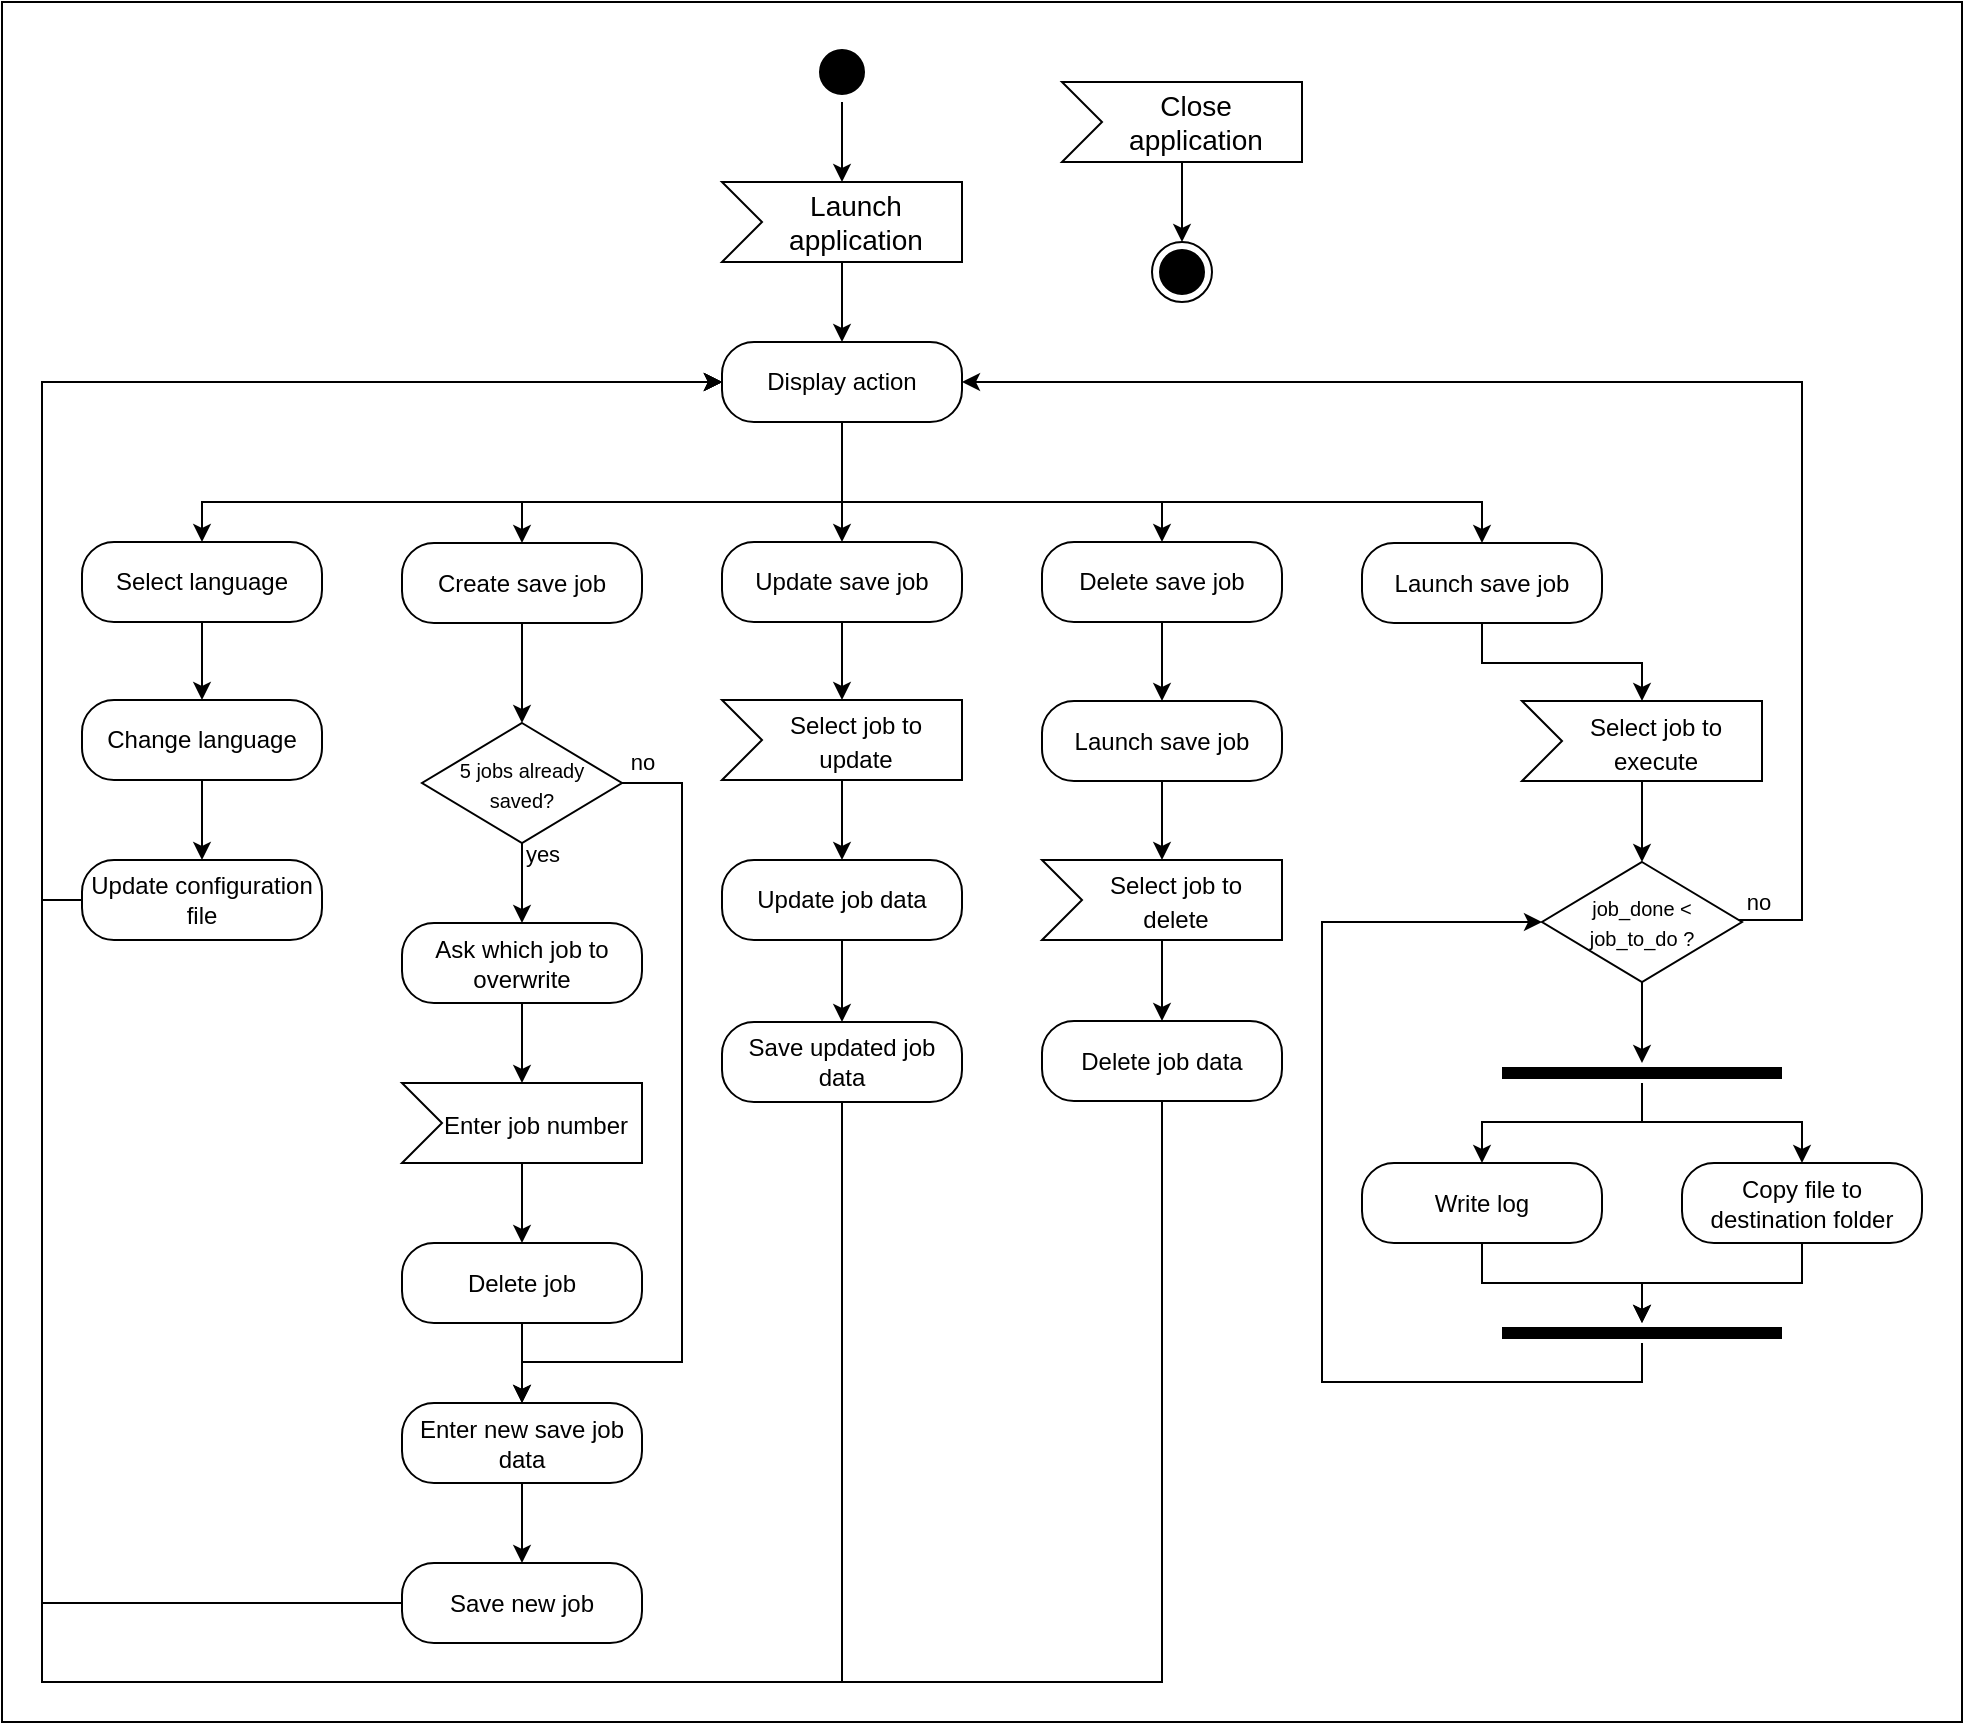 <mxfile version="23.1.4" type="device">
  <diagram name="Page-1" id="JpAXCu7zVkkuIFzoFmwY">
    <mxGraphModel dx="4339" dy="2889" grid="1" gridSize="10" guides="1" tooltips="1" connect="1" arrows="1" fold="1" page="1" pageScale="1" pageWidth="850" pageHeight="1100" math="0" shadow="0">
      <root>
        <mxCell id="0" />
        <mxCell id="1" parent="0" />
        <mxCell id="9h0jhmqFwY3-lsfX3baY-112" value="" style="rounded=0;whiteSpace=wrap;html=1;" parent="1" vertex="1">
          <mxGeometry x="-480" y="-1020" width="980" height="860" as="geometry" />
        </mxCell>
        <mxCell id="9h0jhmqFwY3-lsfX3baY-39" style="edgeStyle=orthogonalEdgeStyle;rounded=0;orthogonalLoop=1;jettySize=auto;html=1;" parent="1" source="9h0jhmqFwY3-lsfX3baY-1" target="9h0jhmqFwY3-lsfX3baY-38" edge="1">
          <mxGeometry relative="1" as="geometry" />
        </mxCell>
        <mxCell id="9h0jhmqFwY3-lsfX3baY-1" value="" style="ellipse;html=1;shape=startState;fillColor=#000000;strokeColor=#000000;" parent="1" vertex="1">
          <mxGeometry x="-75" y="-1000" width="30" height="30" as="geometry" />
        </mxCell>
        <mxCell id="9h0jhmqFwY3-lsfX3baY-3" value="" style="ellipse;html=1;shape=endState;fillColor=#000000;strokeColor=#000000;" parent="1" vertex="1">
          <mxGeometry x="95" y="-900" width="30" height="30" as="geometry" />
        </mxCell>
        <mxCell id="9h0jhmqFwY3-lsfX3baY-43" style="edgeStyle=orthogonalEdgeStyle;rounded=0;orthogonalLoop=1;jettySize=auto;html=1;entryX=0.5;entryY=0;entryDx=0;entryDy=0;" parent="1" target="9h0jhmqFwY3-lsfX3baY-14" edge="1">
          <mxGeometry relative="1" as="geometry">
            <mxPoint x="-60" y="-810" as="sourcePoint" />
            <Array as="points">
              <mxPoint x="-60" y="-770" />
              <mxPoint x="-380" y="-770" />
            </Array>
          </mxGeometry>
        </mxCell>
        <mxCell id="9h0jhmqFwY3-lsfX3baY-44" style="edgeStyle=orthogonalEdgeStyle;rounded=0;orthogonalLoop=1;jettySize=auto;html=1;exitX=0.5;exitY=1;exitDx=0;exitDy=0;entryX=0.5;entryY=0;entryDx=0;entryDy=0;" parent="1" source="9h0jhmqFwY3-lsfX3baY-9" target="9h0jhmqFwY3-lsfX3baY-13" edge="1">
          <mxGeometry relative="1" as="geometry">
            <mxPoint x="-60" y="-770" as="sourcePoint" />
            <Array as="points">
              <mxPoint x="-60" y="-770" />
              <mxPoint x="-220" y="-770" />
            </Array>
          </mxGeometry>
        </mxCell>
        <mxCell id="9h0jhmqFwY3-lsfX3baY-45" style="edgeStyle=orthogonalEdgeStyle;rounded=0;orthogonalLoop=1;jettySize=auto;html=1;exitX=0.5;exitY=1;exitDx=0;exitDy=0;" parent="1" source="9h0jhmqFwY3-lsfX3baY-9" target="9h0jhmqFwY3-lsfX3baY-11" edge="1">
          <mxGeometry relative="1" as="geometry">
            <mxPoint x="-60" y="-770" as="sourcePoint" />
          </mxGeometry>
        </mxCell>
        <mxCell id="9h0jhmqFwY3-lsfX3baY-46" style="edgeStyle=orthogonalEdgeStyle;rounded=0;orthogonalLoop=1;jettySize=auto;html=1;exitX=0.5;exitY=1;exitDx=0;exitDy=0;" parent="1" source="9h0jhmqFwY3-lsfX3baY-9" target="9h0jhmqFwY3-lsfX3baY-15" edge="1">
          <mxGeometry relative="1" as="geometry">
            <mxPoint x="-60" y="-770" as="sourcePoint" />
            <Array as="points">
              <mxPoint x="-60" y="-770" />
              <mxPoint x="100" y="-770" />
            </Array>
          </mxGeometry>
        </mxCell>
        <mxCell id="9h0jhmqFwY3-lsfX3baY-47" style="edgeStyle=orthogonalEdgeStyle;rounded=0;orthogonalLoop=1;jettySize=auto;html=1;exitX=0.5;exitY=1;exitDx=0;exitDy=0;" parent="1" source="9h0jhmqFwY3-lsfX3baY-9" target="9h0jhmqFwY3-lsfX3baY-20" edge="1">
          <mxGeometry relative="1" as="geometry">
            <mxPoint x="-60" y="-770" as="sourcePoint" />
            <Array as="points">
              <mxPoint x="-60" y="-770" />
              <mxPoint x="260" y="-770" />
            </Array>
          </mxGeometry>
        </mxCell>
        <mxCell id="9h0jhmqFwY3-lsfX3baY-9" value="Display action" style="rounded=1;whiteSpace=wrap;html=1;arcSize=40;fontColor=#000000;fillColor=#ffffff;strokeColor=#000000;" parent="1" vertex="1">
          <mxGeometry x="-120" y="-850" width="120" height="40" as="geometry" />
        </mxCell>
        <mxCell id="9h0jhmqFwY3-lsfX3baY-106" value="" style="edgeStyle=orthogonalEdgeStyle;rounded=0;orthogonalLoop=1;jettySize=auto;html=1;" parent="1" source="9h0jhmqFwY3-lsfX3baY-11" target="9h0jhmqFwY3-lsfX3baY-103" edge="1">
          <mxGeometry relative="1" as="geometry" />
        </mxCell>
        <mxCell id="9h0jhmqFwY3-lsfX3baY-11" value="Update save job" style="rounded=1;whiteSpace=wrap;html=1;arcSize=40;fontColor=#000000;fillColor=#ffffff;strokeColor=#000000;" parent="1" vertex="1">
          <mxGeometry x="-120" y="-750" width="120" height="40" as="geometry" />
        </mxCell>
        <mxCell id="9h0jhmqFwY3-lsfX3baY-53" style="edgeStyle=orthogonalEdgeStyle;rounded=0;orthogonalLoop=1;jettySize=auto;html=1;" parent="1" source="9h0jhmqFwY3-lsfX3baY-13" target="9h0jhmqFwY3-lsfX3baY-52" edge="1">
          <mxGeometry relative="1" as="geometry" />
        </mxCell>
        <mxCell id="9h0jhmqFwY3-lsfX3baY-13" value="Create save job" style="rounded=1;whiteSpace=wrap;html=1;arcSize=40;fontColor=#000000;fillColor=#ffffff;strokeColor=#000000;" parent="1" vertex="1">
          <mxGeometry x="-280" y="-749.5" width="120" height="40" as="geometry" />
        </mxCell>
        <mxCell id="9h0jhmqFwY3-lsfX3baY-28" style="edgeStyle=orthogonalEdgeStyle;rounded=0;orthogonalLoop=1;jettySize=auto;html=1;strokeColor=#000000;" parent="1" source="9h0jhmqFwY3-lsfX3baY-14" target="9h0jhmqFwY3-lsfX3baY-27" edge="1">
          <mxGeometry relative="1" as="geometry" />
        </mxCell>
        <mxCell id="9h0jhmqFwY3-lsfX3baY-14" value="Select language" style="rounded=1;whiteSpace=wrap;html=1;arcSize=40;fontColor=#000000;fillColor=#ffffff;strokeColor=#000000;" parent="1" vertex="1">
          <mxGeometry x="-440" y="-750" width="120" height="40" as="geometry" />
        </mxCell>
        <mxCell id="9h0jhmqFwY3-lsfX3baY-15" value="Delete save job" style="rounded=1;whiteSpace=wrap;html=1;arcSize=40;fontColor=#000000;fillColor=#ffffff;strokeColor=#000000;" parent="1" vertex="1">
          <mxGeometry x="40" y="-750" width="120" height="40" as="geometry" />
        </mxCell>
        <mxCell id="9h0jhmqFwY3-lsfX3baY-110" value="" style="edgeStyle=orthogonalEdgeStyle;rounded=0;orthogonalLoop=1;jettySize=auto;html=1;" parent="1" source="9h0jhmqFwY3-lsfX3baY-20" target="9h0jhmqFwY3-lsfX3baY-104" edge="1">
          <mxGeometry relative="1" as="geometry" />
        </mxCell>
        <mxCell id="9h0jhmqFwY3-lsfX3baY-20" value="Launch save job" style="rounded=1;whiteSpace=wrap;html=1;arcSize=40;fontColor=#000000;fillColor=#ffffff;strokeColor=#000000;" parent="1" vertex="1">
          <mxGeometry x="200" y="-749.5" width="120" height="40" as="geometry" />
        </mxCell>
        <mxCell id="9h0jhmqFwY3-lsfX3baY-26" style="edgeStyle=orthogonalEdgeStyle;rounded=0;orthogonalLoop=1;jettySize=auto;html=1;strokeColor=#000000;" parent="1" source="9h0jhmqFwY3-lsfX3baY-25" target="9h0jhmqFwY3-lsfX3baY-3" edge="1">
          <mxGeometry relative="1" as="geometry" />
        </mxCell>
        <mxCell id="9h0jhmqFwY3-lsfX3baY-25" value="Close application" style="html=1;shape=mxgraph.infographic.ribbonSimple;notch1=20;notch2=0;align=center;verticalAlign=middle;fontSize=14;fontStyle=0;fillColor=#FFFFFF;flipH=0;spacingRight=0;spacingLeft=14;whiteSpace=wrap;strokeColor=#000000;" parent="1" vertex="1">
          <mxGeometry x="50" y="-980" width="120" height="40" as="geometry" />
        </mxCell>
        <mxCell id="9h0jhmqFwY3-lsfX3baY-36" value="" style="edgeStyle=orthogonalEdgeStyle;rounded=0;orthogonalLoop=1;jettySize=auto;html=1;strokeColor=#000000;" parent="1" source="9h0jhmqFwY3-lsfX3baY-27" target="9h0jhmqFwY3-lsfX3baY-35" edge="1">
          <mxGeometry relative="1" as="geometry" />
        </mxCell>
        <mxCell id="9h0jhmqFwY3-lsfX3baY-27" value="Change language" style="rounded=1;whiteSpace=wrap;html=1;arcSize=40;fontColor=#000000;fillColor=#ffffff;strokeColor=#000000;" parent="1" vertex="1">
          <mxGeometry x="-440" y="-671" width="120" height="40" as="geometry" />
        </mxCell>
        <mxCell id="9h0jhmqFwY3-lsfX3baY-37" style="edgeStyle=orthogonalEdgeStyle;rounded=0;orthogonalLoop=1;jettySize=auto;html=1;entryX=0;entryY=0.5;entryDx=0;entryDy=0;strokeColor=#000000;exitX=0;exitY=0.5;exitDx=0;exitDy=0;" parent="1" source="9h0jhmqFwY3-lsfX3baY-35" target="9h0jhmqFwY3-lsfX3baY-9" edge="1">
          <mxGeometry relative="1" as="geometry">
            <Array as="points">
              <mxPoint x="-460" y="-571" />
              <mxPoint x="-460" y="-830" />
            </Array>
          </mxGeometry>
        </mxCell>
        <mxCell id="9h0jhmqFwY3-lsfX3baY-35" value="Update configuration file" style="rounded=1;whiteSpace=wrap;html=1;arcSize=40;fontColor=#000000;fillColor=#ffffff;strokeColor=#000000;" parent="1" vertex="1">
          <mxGeometry x="-440" y="-591" width="120" height="40" as="geometry" />
        </mxCell>
        <mxCell id="9h0jhmqFwY3-lsfX3baY-40" style="edgeStyle=orthogonalEdgeStyle;rounded=0;orthogonalLoop=1;jettySize=auto;html=1;" parent="1" source="9h0jhmqFwY3-lsfX3baY-38" target="9h0jhmqFwY3-lsfX3baY-9" edge="1">
          <mxGeometry relative="1" as="geometry" />
        </mxCell>
        <mxCell id="9h0jhmqFwY3-lsfX3baY-38" value="Launch application" style="html=1;shape=mxgraph.infographic.ribbonSimple;notch1=20;notch2=0;align=center;verticalAlign=middle;fontSize=14;fontStyle=0;fillColor=#FFFFFF;flipH=0;spacingRight=0;spacingLeft=14;whiteSpace=wrap;strokeColor=#000000;" parent="1" vertex="1">
          <mxGeometry x="-120" y="-930" width="120" height="40" as="geometry" />
        </mxCell>
        <mxCell id="9h0jhmqFwY3-lsfX3baY-98" style="edgeStyle=orthogonalEdgeStyle;rounded=0;orthogonalLoop=1;jettySize=auto;html=1;" parent="1" source="9h0jhmqFwY3-lsfX3baY-48" target="9h0jhmqFwY3-lsfX3baY-89" edge="1">
          <mxGeometry relative="1" as="geometry" />
        </mxCell>
        <mxCell id="9h0jhmqFwY3-lsfX3baY-48" value="&lt;font style=&quot;font-size: 10px;&quot;&gt;job_done &amp;lt;&lt;br&gt;job_to_do ?&lt;/font&gt;" style="rhombus;whiteSpace=wrap;html=1;fontColor=#000000;fillColor=#ffffff;strokeColor=#000000;" parent="1" vertex="1">
          <mxGeometry x="290" y="-590" width="100" height="60" as="geometry" />
        </mxCell>
        <mxCell id="9h0jhmqFwY3-lsfX3baY-49" value="no" style="edgeStyle=orthogonalEdgeStyle;rounded=0;orthogonalLoop=1;jettySize=auto;html=1;entryX=1;entryY=0.5;entryDx=0;entryDy=0;" parent="1" source="9h0jhmqFwY3-lsfX3baY-48" target="9h0jhmqFwY3-lsfX3baY-9" edge="1">
          <mxGeometry x="-0.972" y="9" relative="1" as="geometry">
            <mxPoint x="370" y="-601" as="targetPoint" />
            <Array as="points">
              <mxPoint x="420" y="-561" />
              <mxPoint x="420" y="-830" />
            </Array>
            <mxPoint as="offset" />
          </mxGeometry>
        </mxCell>
        <mxCell id="9h0jhmqFwY3-lsfX3baY-54" style="edgeStyle=orthogonalEdgeStyle;rounded=0;orthogonalLoop=1;jettySize=auto;html=1;entryX=0.5;entryY=0;entryDx=0;entryDy=0;" parent="1" source="9h0jhmqFwY3-lsfX3baY-52" target="9h0jhmqFwY3-lsfX3baY-60" edge="1">
          <mxGeometry relative="1" as="geometry">
            <mxPoint x="-210" y="-510" as="targetPoint" />
          </mxGeometry>
        </mxCell>
        <mxCell id="9h0jhmqFwY3-lsfX3baY-56" value="yes" style="edgeLabel;html=1;align=center;verticalAlign=middle;resizable=0;points=[];" parent="9h0jhmqFwY3-lsfX3baY-54" vertex="1" connectable="0">
          <mxGeometry x="-0.664" relative="1" as="geometry">
            <mxPoint x="10" y="-1" as="offset" />
          </mxGeometry>
        </mxCell>
        <mxCell id="9h0jhmqFwY3-lsfX3baY-55" style="edgeStyle=orthogonalEdgeStyle;rounded=0;orthogonalLoop=1;jettySize=auto;html=1;entryX=0.5;entryY=0;entryDx=0;entryDy=0;" parent="1" source="9h0jhmqFwY3-lsfX3baY-52" target="9h0jhmqFwY3-lsfX3baY-66" edge="1">
          <mxGeometry relative="1" as="geometry">
            <mxPoint x="-80" y="-630" as="targetPoint" />
            <Array as="points">
              <mxPoint x="-140" y="-629" />
              <mxPoint x="-140" y="-340" />
              <mxPoint x="-220" y="-340" />
            </Array>
          </mxGeometry>
        </mxCell>
        <mxCell id="9h0jhmqFwY3-lsfX3baY-57" value="no" style="edgeLabel;html=1;align=center;verticalAlign=middle;resizable=0;points=[];" parent="9h0jhmqFwY3-lsfX3baY-55" vertex="1" connectable="0">
          <mxGeometry x="-0.27" y="2" relative="1" as="geometry">
            <mxPoint x="-22" y="-134" as="offset" />
          </mxGeometry>
        </mxCell>
        <mxCell id="9h0jhmqFwY3-lsfX3baY-52" value="&lt;font style=&quot;font-size: 10px;&quot;&gt;5 jobs already&lt;br&gt;saved?&lt;/font&gt;" style="rhombus;whiteSpace=wrap;html=1;fontColor=#000000;fillColor=#ffffff;strokeColor=#000000;" parent="1" vertex="1">
          <mxGeometry x="-270" y="-659.5" width="100" height="60" as="geometry" />
        </mxCell>
        <mxCell id="9h0jhmqFwY3-lsfX3baY-94" style="edgeStyle=orthogonalEdgeStyle;rounded=0;orthogonalLoop=1;jettySize=auto;html=1;" parent="1" source="9h0jhmqFwY3-lsfX3baY-58" target="9h0jhmqFwY3-lsfX3baY-92" edge="1">
          <mxGeometry relative="1" as="geometry" />
        </mxCell>
        <mxCell id="9h0jhmqFwY3-lsfX3baY-58" value="Copy file to destination folder" style="rounded=1;whiteSpace=wrap;html=1;arcSize=40;fontColor=#000000;fillColor=#ffffff;strokeColor=#000000;" parent="1" vertex="1">
          <mxGeometry x="360" y="-439.5" width="120" height="40" as="geometry" />
        </mxCell>
        <mxCell id="9h0jhmqFwY3-lsfX3baY-95" style="edgeStyle=orthogonalEdgeStyle;rounded=0;orthogonalLoop=1;jettySize=auto;html=1;" parent="1" source="9h0jhmqFwY3-lsfX3baY-59" target="9h0jhmqFwY3-lsfX3baY-92" edge="1">
          <mxGeometry relative="1" as="geometry" />
        </mxCell>
        <mxCell id="9h0jhmqFwY3-lsfX3baY-59" value="Write log" style="rounded=1;whiteSpace=wrap;html=1;arcSize=40;fontColor=#000000;fillColor=#ffffff;strokeColor=#000000;" parent="1" vertex="1">
          <mxGeometry x="200" y="-439.5" width="120" height="40" as="geometry" />
        </mxCell>
        <mxCell id="9h0jhmqFwY3-lsfX3baY-60" value="Ask which job to overwrite" style="rounded=1;whiteSpace=wrap;html=1;arcSize=40;fontColor=#000000;fillColor=#ffffff;strokeColor=#000000;" parent="1" vertex="1">
          <mxGeometry x="-280" y="-559.5" width="120" height="40" as="geometry" />
        </mxCell>
        <mxCell id="9h0jhmqFwY3-lsfX3baY-67" value="" style="edgeStyle=orthogonalEdgeStyle;rounded=0;orthogonalLoop=1;jettySize=auto;html=1;" parent="1" source="9h0jhmqFwY3-lsfX3baY-61" target="9h0jhmqFwY3-lsfX3baY-66" edge="1">
          <mxGeometry relative="1" as="geometry" />
        </mxCell>
        <mxCell id="9h0jhmqFwY3-lsfX3baY-61" value="Delete job" style="rounded=1;whiteSpace=wrap;html=1;arcSize=40;fontColor=#000000;fillColor=#ffffff;strokeColor=#000000;" parent="1" vertex="1">
          <mxGeometry x="-280" y="-399.5" width="120" height="40" as="geometry" />
        </mxCell>
        <mxCell id="9h0jhmqFwY3-lsfX3baY-65" style="edgeStyle=orthogonalEdgeStyle;rounded=0;orthogonalLoop=1;jettySize=auto;html=1;" parent="1" source="9h0jhmqFwY3-lsfX3baY-63" target="9h0jhmqFwY3-lsfX3baY-61" edge="1">
          <mxGeometry relative="1" as="geometry" />
        </mxCell>
        <mxCell id="9h0jhmqFwY3-lsfX3baY-63" value="&lt;font style=&quot;font-size: 12px;&quot;&gt;Enter job number&lt;/font&gt;" style="html=1;shape=mxgraph.infographic.ribbonSimple;notch1=20;notch2=0;align=center;verticalAlign=middle;fontSize=14;fontStyle=0;fillColor=#FFFFFF;flipH=0;spacingRight=0;spacingLeft=14;whiteSpace=wrap;strokeColor=#000000;" parent="1" vertex="1">
          <mxGeometry x="-280" y="-479.5" width="120" height="40" as="geometry" />
        </mxCell>
        <mxCell id="9h0jhmqFwY3-lsfX3baY-64" style="edgeStyle=orthogonalEdgeStyle;rounded=0;orthogonalLoop=1;jettySize=auto;html=1;entryX=0;entryY=0;entryDx=60;entryDy=0;entryPerimeter=0;" parent="1" source="9h0jhmqFwY3-lsfX3baY-60" target="9h0jhmqFwY3-lsfX3baY-63" edge="1">
          <mxGeometry relative="1" as="geometry" />
        </mxCell>
        <mxCell id="9h0jhmqFwY3-lsfX3baY-69" style="edgeStyle=orthogonalEdgeStyle;rounded=0;orthogonalLoop=1;jettySize=auto;html=1;" parent="1" source="9h0jhmqFwY3-lsfX3baY-66" target="9h0jhmqFwY3-lsfX3baY-68" edge="1">
          <mxGeometry relative="1" as="geometry" />
        </mxCell>
        <mxCell id="9h0jhmqFwY3-lsfX3baY-66" value="Enter new save job data" style="rounded=1;whiteSpace=wrap;html=1;arcSize=40;fontColor=#000000;fillColor=#ffffff;strokeColor=#000000;" parent="1" vertex="1">
          <mxGeometry x="-280" y="-319.5" width="120" height="40" as="geometry" />
        </mxCell>
        <mxCell id="9h0jhmqFwY3-lsfX3baY-70" style="edgeStyle=orthogonalEdgeStyle;rounded=0;orthogonalLoop=1;jettySize=auto;html=1;entryX=0;entryY=0.5;entryDx=0;entryDy=0;" parent="1" source="9h0jhmqFwY3-lsfX3baY-68" target="9h0jhmqFwY3-lsfX3baY-9" edge="1">
          <mxGeometry relative="1" as="geometry">
            <Array as="points">
              <mxPoint x="-460" y="-219" />
              <mxPoint x="-460" y="-830" />
            </Array>
          </mxGeometry>
        </mxCell>
        <mxCell id="9h0jhmqFwY3-lsfX3baY-68" value="Save new job" style="rounded=1;whiteSpace=wrap;html=1;arcSize=40;fontColor=#000000;fillColor=#ffffff;strokeColor=#000000;" parent="1" vertex="1">
          <mxGeometry x="-280" y="-239.5" width="120" height="40" as="geometry" />
        </mxCell>
        <mxCell id="9h0jhmqFwY3-lsfX3baY-107" value="" style="edgeStyle=orthogonalEdgeStyle;rounded=0;orthogonalLoop=1;jettySize=auto;html=1;" parent="1" source="9h0jhmqFwY3-lsfX3baY-71" target="9h0jhmqFwY3-lsfX3baY-102" edge="1">
          <mxGeometry relative="1" as="geometry" />
        </mxCell>
        <mxCell id="9h0jhmqFwY3-lsfX3baY-71" value="Launch save job" style="rounded=1;whiteSpace=wrap;html=1;arcSize=40;fontColor=#000000;fillColor=#ffffff;strokeColor=#000000;" parent="1" vertex="1">
          <mxGeometry x="40" y="-670.5" width="120" height="40" as="geometry" />
        </mxCell>
        <mxCell id="9h0jhmqFwY3-lsfX3baY-77" style="edgeStyle=orthogonalEdgeStyle;rounded=0;orthogonalLoop=1;jettySize=auto;html=1;entryX=0.5;entryY=0;entryDx=0;entryDy=0;exitX=0;exitY=0;exitDx=60;exitDy=40;exitPerimeter=0;" parent="1" source="9h0jhmqFwY3-lsfX3baY-103" target="9h0jhmqFwY3-lsfX3baY-73" edge="1">
          <mxGeometry relative="1" as="geometry">
            <mxPoint x="-60" y="-631" as="sourcePoint" />
          </mxGeometry>
        </mxCell>
        <mxCell id="9h0jhmqFwY3-lsfX3baY-79" style="edgeStyle=orthogonalEdgeStyle;rounded=0;orthogonalLoop=1;jettySize=auto;html=1;" parent="1" source="9h0jhmqFwY3-lsfX3baY-73" target="9h0jhmqFwY3-lsfX3baY-78" edge="1">
          <mxGeometry relative="1" as="geometry" />
        </mxCell>
        <mxCell id="9h0jhmqFwY3-lsfX3baY-73" value="Update job data" style="rounded=1;whiteSpace=wrap;html=1;arcSize=40;fontColor=#000000;fillColor=#ffffff;strokeColor=#000000;" parent="1" vertex="1">
          <mxGeometry x="-120" y="-591" width="120" height="40" as="geometry" />
        </mxCell>
        <mxCell id="9h0jhmqFwY3-lsfX3baY-81" style="edgeStyle=orthogonalEdgeStyle;rounded=0;orthogonalLoop=1;jettySize=auto;html=1;entryX=0;entryY=0.5;entryDx=0;entryDy=0;" parent="1" source="9h0jhmqFwY3-lsfX3baY-78" target="9h0jhmqFwY3-lsfX3baY-9" edge="1">
          <mxGeometry relative="1" as="geometry">
            <Array as="points">
              <mxPoint x="-60" y="-180" />
              <mxPoint x="-460" y="-180" />
              <mxPoint x="-460" y="-830" />
            </Array>
          </mxGeometry>
        </mxCell>
        <mxCell id="9h0jhmqFwY3-lsfX3baY-78" value="Save updated job data" style="rounded=1;whiteSpace=wrap;html=1;arcSize=40;fontColor=#000000;fillColor=#ffffff;strokeColor=#000000;" parent="1" vertex="1">
          <mxGeometry x="-120" y="-510" width="120" height="40" as="geometry" />
        </mxCell>
        <mxCell id="9h0jhmqFwY3-lsfX3baY-80" style="edgeStyle=orthogonalEdgeStyle;rounded=0;orthogonalLoop=1;jettySize=auto;html=1;entryX=0.5;entryY=0;entryDx=0;entryDy=0;" parent="1" source="9h0jhmqFwY3-lsfX3baY-15" target="9h0jhmqFwY3-lsfX3baY-71" edge="1">
          <mxGeometry relative="1" as="geometry">
            <mxPoint x="100" y="-680" as="targetPoint" />
          </mxGeometry>
        </mxCell>
        <mxCell id="9h0jhmqFwY3-lsfX3baY-88" style="edgeStyle=orthogonalEdgeStyle;rounded=0;orthogonalLoop=1;jettySize=auto;html=1;entryX=0;entryY=0.5;entryDx=0;entryDy=0;" parent="1" source="9h0jhmqFwY3-lsfX3baY-85" target="9h0jhmqFwY3-lsfX3baY-9" edge="1">
          <mxGeometry relative="1" as="geometry">
            <Array as="points">
              <mxPoint x="100" y="-180" />
              <mxPoint x="-460" y="-180" />
              <mxPoint x="-460" y="-830" />
            </Array>
          </mxGeometry>
        </mxCell>
        <mxCell id="9h0jhmqFwY3-lsfX3baY-85" value="Delete job data" style="rounded=1;whiteSpace=wrap;html=1;arcSize=40;fontColor=#000000;fillColor=#ffffff;strokeColor=#000000;" parent="1" vertex="1">
          <mxGeometry x="40" y="-510.5" width="120" height="40" as="geometry" />
        </mxCell>
        <mxCell id="9h0jhmqFwY3-lsfX3baY-91" style="edgeStyle=orthogonalEdgeStyle;rounded=0;orthogonalLoop=1;jettySize=auto;html=1;entryX=0.5;entryY=0;entryDx=0;entryDy=0;" parent="1" source="9h0jhmqFwY3-lsfX3baY-89" target="9h0jhmqFwY3-lsfX3baY-59" edge="1">
          <mxGeometry relative="1" as="geometry">
            <Array as="points">
              <mxPoint x="260" y="-460" />
              <mxPoint x="180" y="-460" />
            </Array>
          </mxGeometry>
        </mxCell>
        <mxCell id="9h0jhmqFwY3-lsfX3baY-97" style="edgeStyle=orthogonalEdgeStyle;rounded=0;orthogonalLoop=1;jettySize=auto;html=1;" parent="1" source="9h0jhmqFwY3-lsfX3baY-89" target="9h0jhmqFwY3-lsfX3baY-58" edge="1">
          <mxGeometry relative="1" as="geometry">
            <Array as="points">
              <mxPoint x="340" y="-460" />
              <mxPoint x="420" y="-460" />
            </Array>
          </mxGeometry>
        </mxCell>
        <mxCell id="9h0jhmqFwY3-lsfX3baY-89" value="" style="shape=line;html=1;strokeWidth=6;strokeColor=#000000;" parent="1" vertex="1">
          <mxGeometry x="270" y="-489.5" width="140" height="10" as="geometry" />
        </mxCell>
        <mxCell id="9h0jhmqFwY3-lsfX3baY-96" style="edgeStyle=orthogonalEdgeStyle;rounded=0;orthogonalLoop=1;jettySize=auto;html=1;entryX=0;entryY=0.5;entryDx=0;entryDy=0;" parent="1" source="9h0jhmqFwY3-lsfX3baY-92" target="9h0jhmqFwY3-lsfX3baY-48" edge="1">
          <mxGeometry relative="1" as="geometry">
            <mxPoint x="330" y="-349.5" as="sourcePoint" />
            <mxPoint x="280" y="-560" as="targetPoint" />
            <Array as="points">
              <mxPoint x="340" y="-330" />
              <mxPoint x="180" y="-330" />
              <mxPoint x="180" y="-560" />
            </Array>
          </mxGeometry>
        </mxCell>
        <mxCell id="9h0jhmqFwY3-lsfX3baY-92" value="" style="shape=line;html=1;strokeWidth=6;strokeColor=#000000;" parent="1" vertex="1">
          <mxGeometry x="270" y="-359.5" width="140" height="10" as="geometry" />
        </mxCell>
        <mxCell id="9h0jhmqFwY3-lsfX3baY-108" value="" style="edgeStyle=orthogonalEdgeStyle;rounded=0;orthogonalLoop=1;jettySize=auto;html=1;" parent="1" source="9h0jhmqFwY3-lsfX3baY-102" target="9h0jhmqFwY3-lsfX3baY-85" edge="1">
          <mxGeometry relative="1" as="geometry" />
        </mxCell>
        <mxCell id="9h0jhmqFwY3-lsfX3baY-102" value="&lt;font style=&quot;font-size: 12px;&quot;&gt;Select job to&lt;br&gt;delete&lt;/font&gt;" style="html=1;shape=mxgraph.infographic.ribbonSimple;notch1=20;notch2=0;align=center;verticalAlign=middle;fontSize=14;fontStyle=0;fillColor=#FFFFFF;flipH=0;spacingRight=0;spacingLeft=14;whiteSpace=wrap;strokeColor=#000000;" parent="1" vertex="1">
          <mxGeometry x="40" y="-591" width="120" height="40" as="geometry" />
        </mxCell>
        <mxCell id="9h0jhmqFwY3-lsfX3baY-103" value="&lt;font style=&quot;font-size: 12px;&quot;&gt;Select job to update&lt;/font&gt;" style="html=1;shape=mxgraph.infographic.ribbonSimple;notch1=20;notch2=0;align=center;verticalAlign=middle;fontSize=14;fontStyle=0;fillColor=#FFFFFF;flipH=0;spacingRight=0;spacingLeft=14;whiteSpace=wrap;strokeColor=#000000;" parent="1" vertex="1">
          <mxGeometry x="-120" y="-671" width="120" height="40" as="geometry" />
        </mxCell>
        <mxCell id="9h0jhmqFwY3-lsfX3baY-109" value="" style="edgeStyle=orthogonalEdgeStyle;rounded=0;orthogonalLoop=1;jettySize=auto;html=1;" parent="1" source="9h0jhmqFwY3-lsfX3baY-104" target="9h0jhmqFwY3-lsfX3baY-48" edge="1">
          <mxGeometry relative="1" as="geometry" />
        </mxCell>
        <mxCell id="9h0jhmqFwY3-lsfX3baY-104" value="&lt;font style=&quot;font-size: 12px;&quot;&gt;Select job to execute&lt;/font&gt;" style="html=1;shape=mxgraph.infographic.ribbonSimple;notch1=20;notch2=0;align=center;verticalAlign=middle;fontSize=14;fontStyle=0;fillColor=#FFFFFF;flipH=0;spacingRight=0;spacingLeft=14;whiteSpace=wrap;strokeColor=#000000;" parent="1" vertex="1">
          <mxGeometry x="280" y="-670.5" width="120" height="40" as="geometry" />
        </mxCell>
      </root>
    </mxGraphModel>
  </diagram>
</mxfile>
